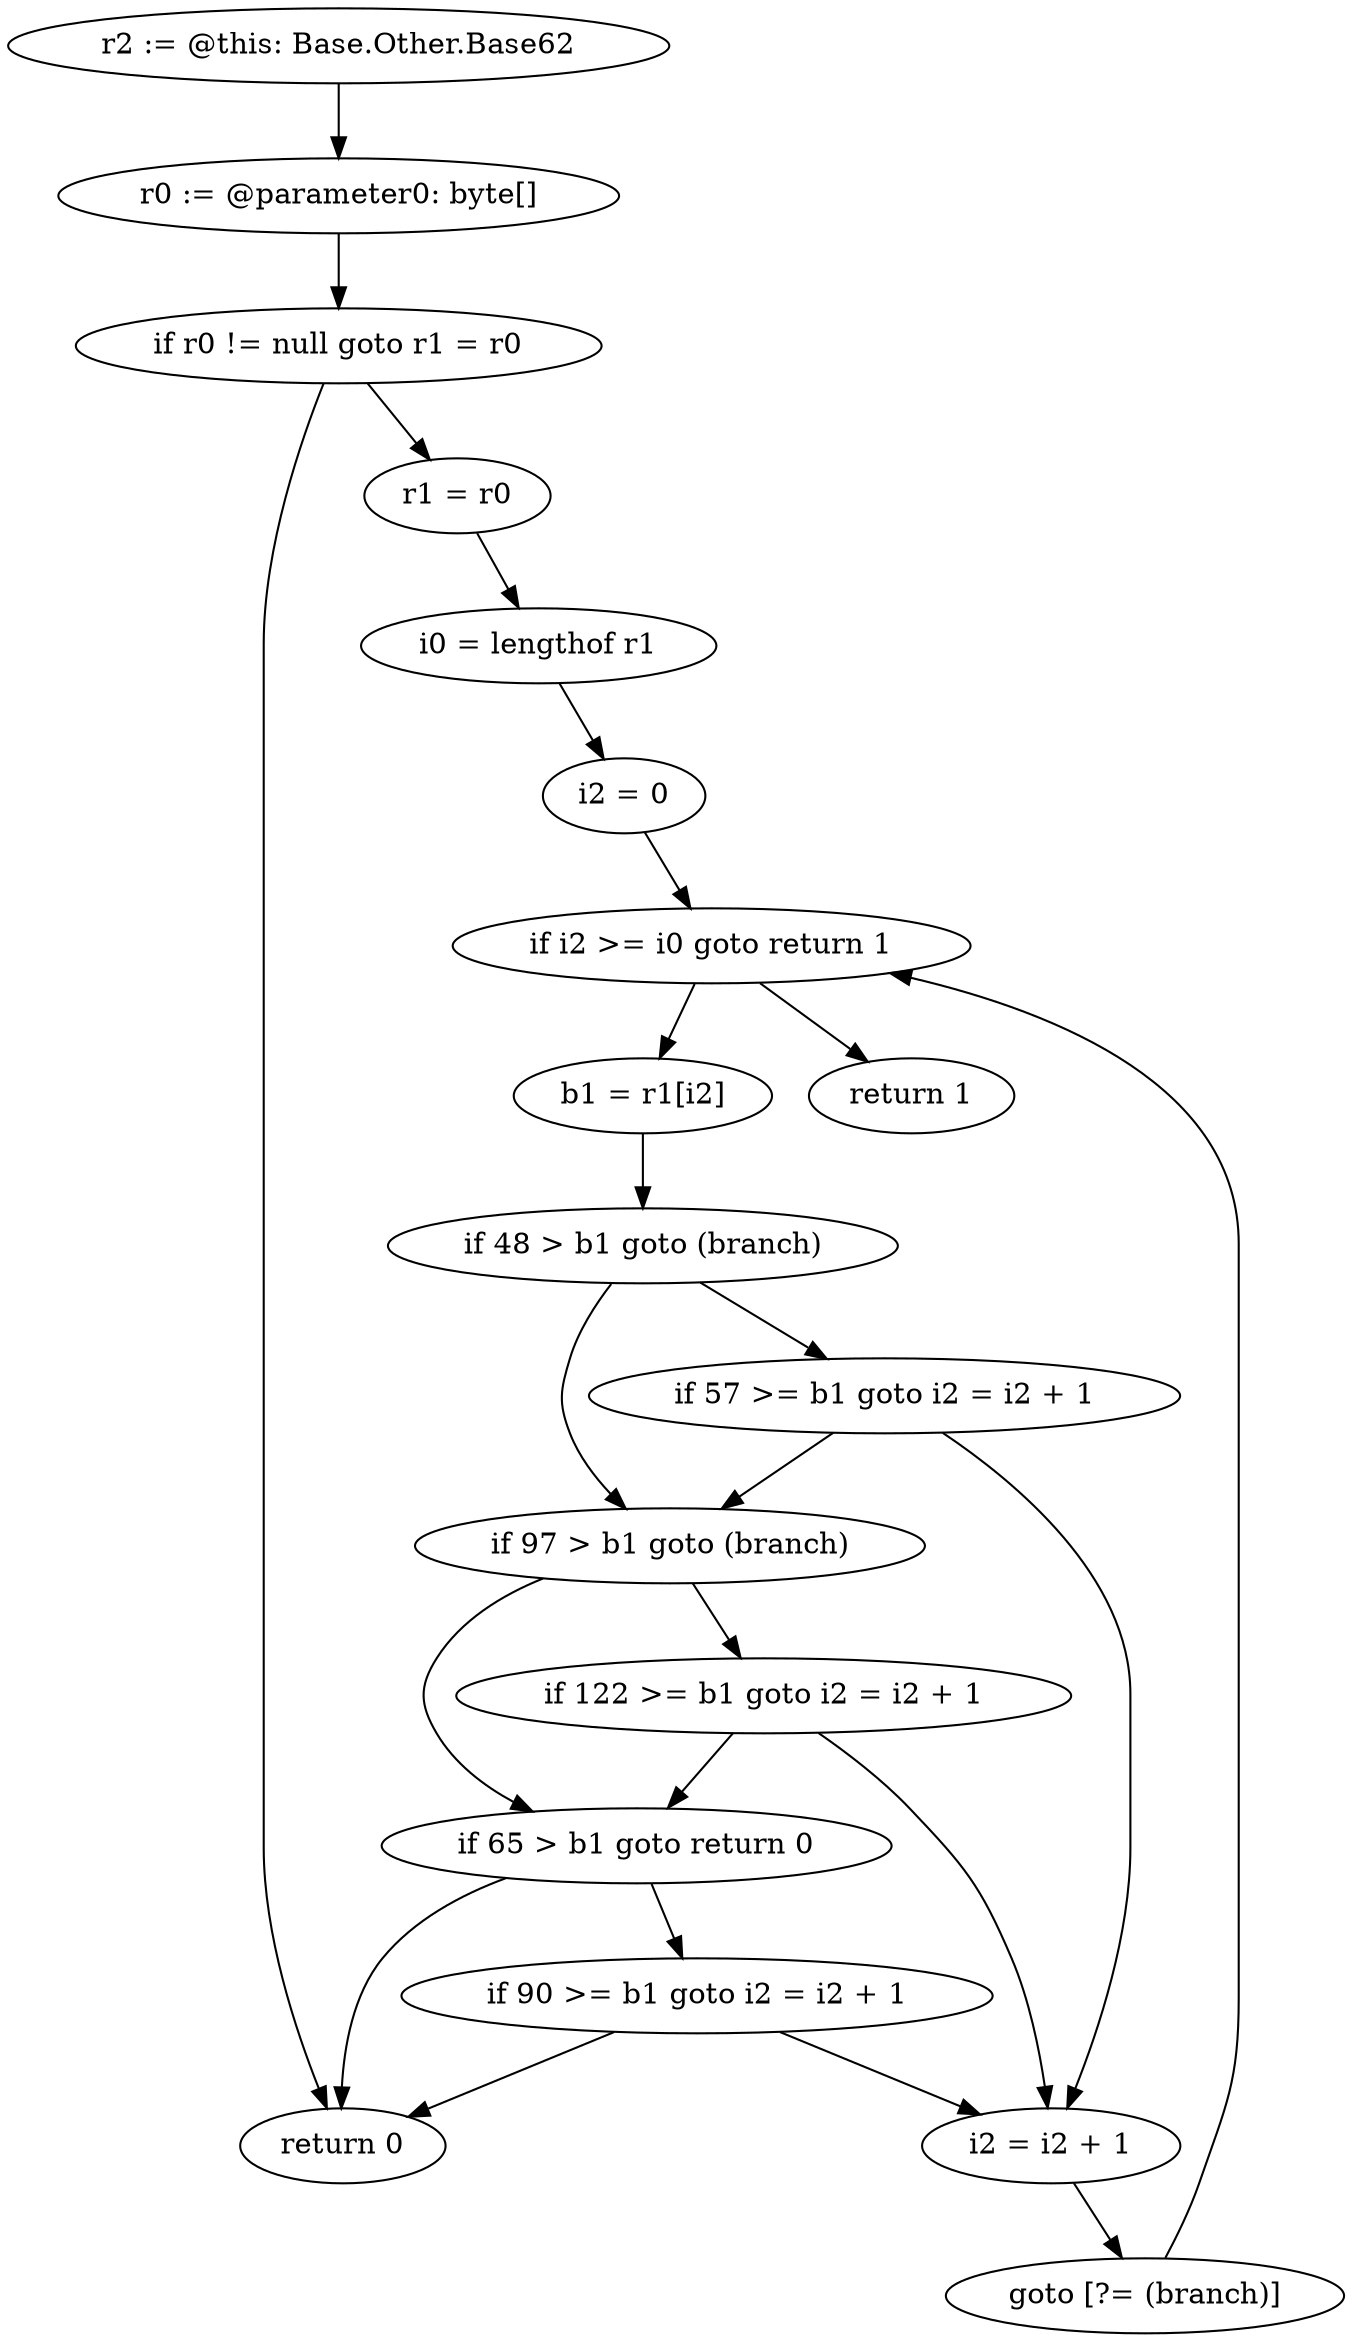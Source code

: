digraph "unitGraph" {
    "r2 := @this: Base.Other.Base62"
    "r0 := @parameter0: byte[]"
    "if r0 != null goto r1 = r0"
    "return 0"
    "r1 = r0"
    "i0 = lengthof r1"
    "i2 = 0"
    "if i2 >= i0 goto return 1"
    "b1 = r1[i2]"
    "if 48 > b1 goto (branch)"
    "if 57 >= b1 goto i2 = i2 + 1"
    "if 97 > b1 goto (branch)"
    "if 122 >= b1 goto i2 = i2 + 1"
    "if 65 > b1 goto return 0"
    "if 90 >= b1 goto i2 = i2 + 1"
    "i2 = i2 + 1"
    "goto [?= (branch)]"
    "return 1"
    "r2 := @this: Base.Other.Base62"->"r0 := @parameter0: byte[]";
    "r0 := @parameter0: byte[]"->"if r0 != null goto r1 = r0";
    "if r0 != null goto r1 = r0"->"return 0";
    "if r0 != null goto r1 = r0"->"r1 = r0";
    "r1 = r0"->"i0 = lengthof r1";
    "i0 = lengthof r1"->"i2 = 0";
    "i2 = 0"->"if i2 >= i0 goto return 1";
    "if i2 >= i0 goto return 1"->"b1 = r1[i2]";
    "if i2 >= i0 goto return 1"->"return 1";
    "b1 = r1[i2]"->"if 48 > b1 goto (branch)";
    "if 48 > b1 goto (branch)"->"if 57 >= b1 goto i2 = i2 + 1";
    "if 48 > b1 goto (branch)"->"if 97 > b1 goto (branch)";
    "if 57 >= b1 goto i2 = i2 + 1"->"if 97 > b1 goto (branch)";
    "if 57 >= b1 goto i2 = i2 + 1"->"i2 = i2 + 1";
    "if 97 > b1 goto (branch)"->"if 122 >= b1 goto i2 = i2 + 1";
    "if 97 > b1 goto (branch)"->"if 65 > b1 goto return 0";
    "if 122 >= b1 goto i2 = i2 + 1"->"if 65 > b1 goto return 0";
    "if 122 >= b1 goto i2 = i2 + 1"->"i2 = i2 + 1";
    "if 65 > b1 goto return 0"->"if 90 >= b1 goto i2 = i2 + 1";
    "if 65 > b1 goto return 0"->"return 0";
    "if 90 >= b1 goto i2 = i2 + 1"->"return 0";
    "if 90 >= b1 goto i2 = i2 + 1"->"i2 = i2 + 1";
    "i2 = i2 + 1"->"goto [?= (branch)]";
    "goto [?= (branch)]"->"if i2 >= i0 goto return 1";
}
